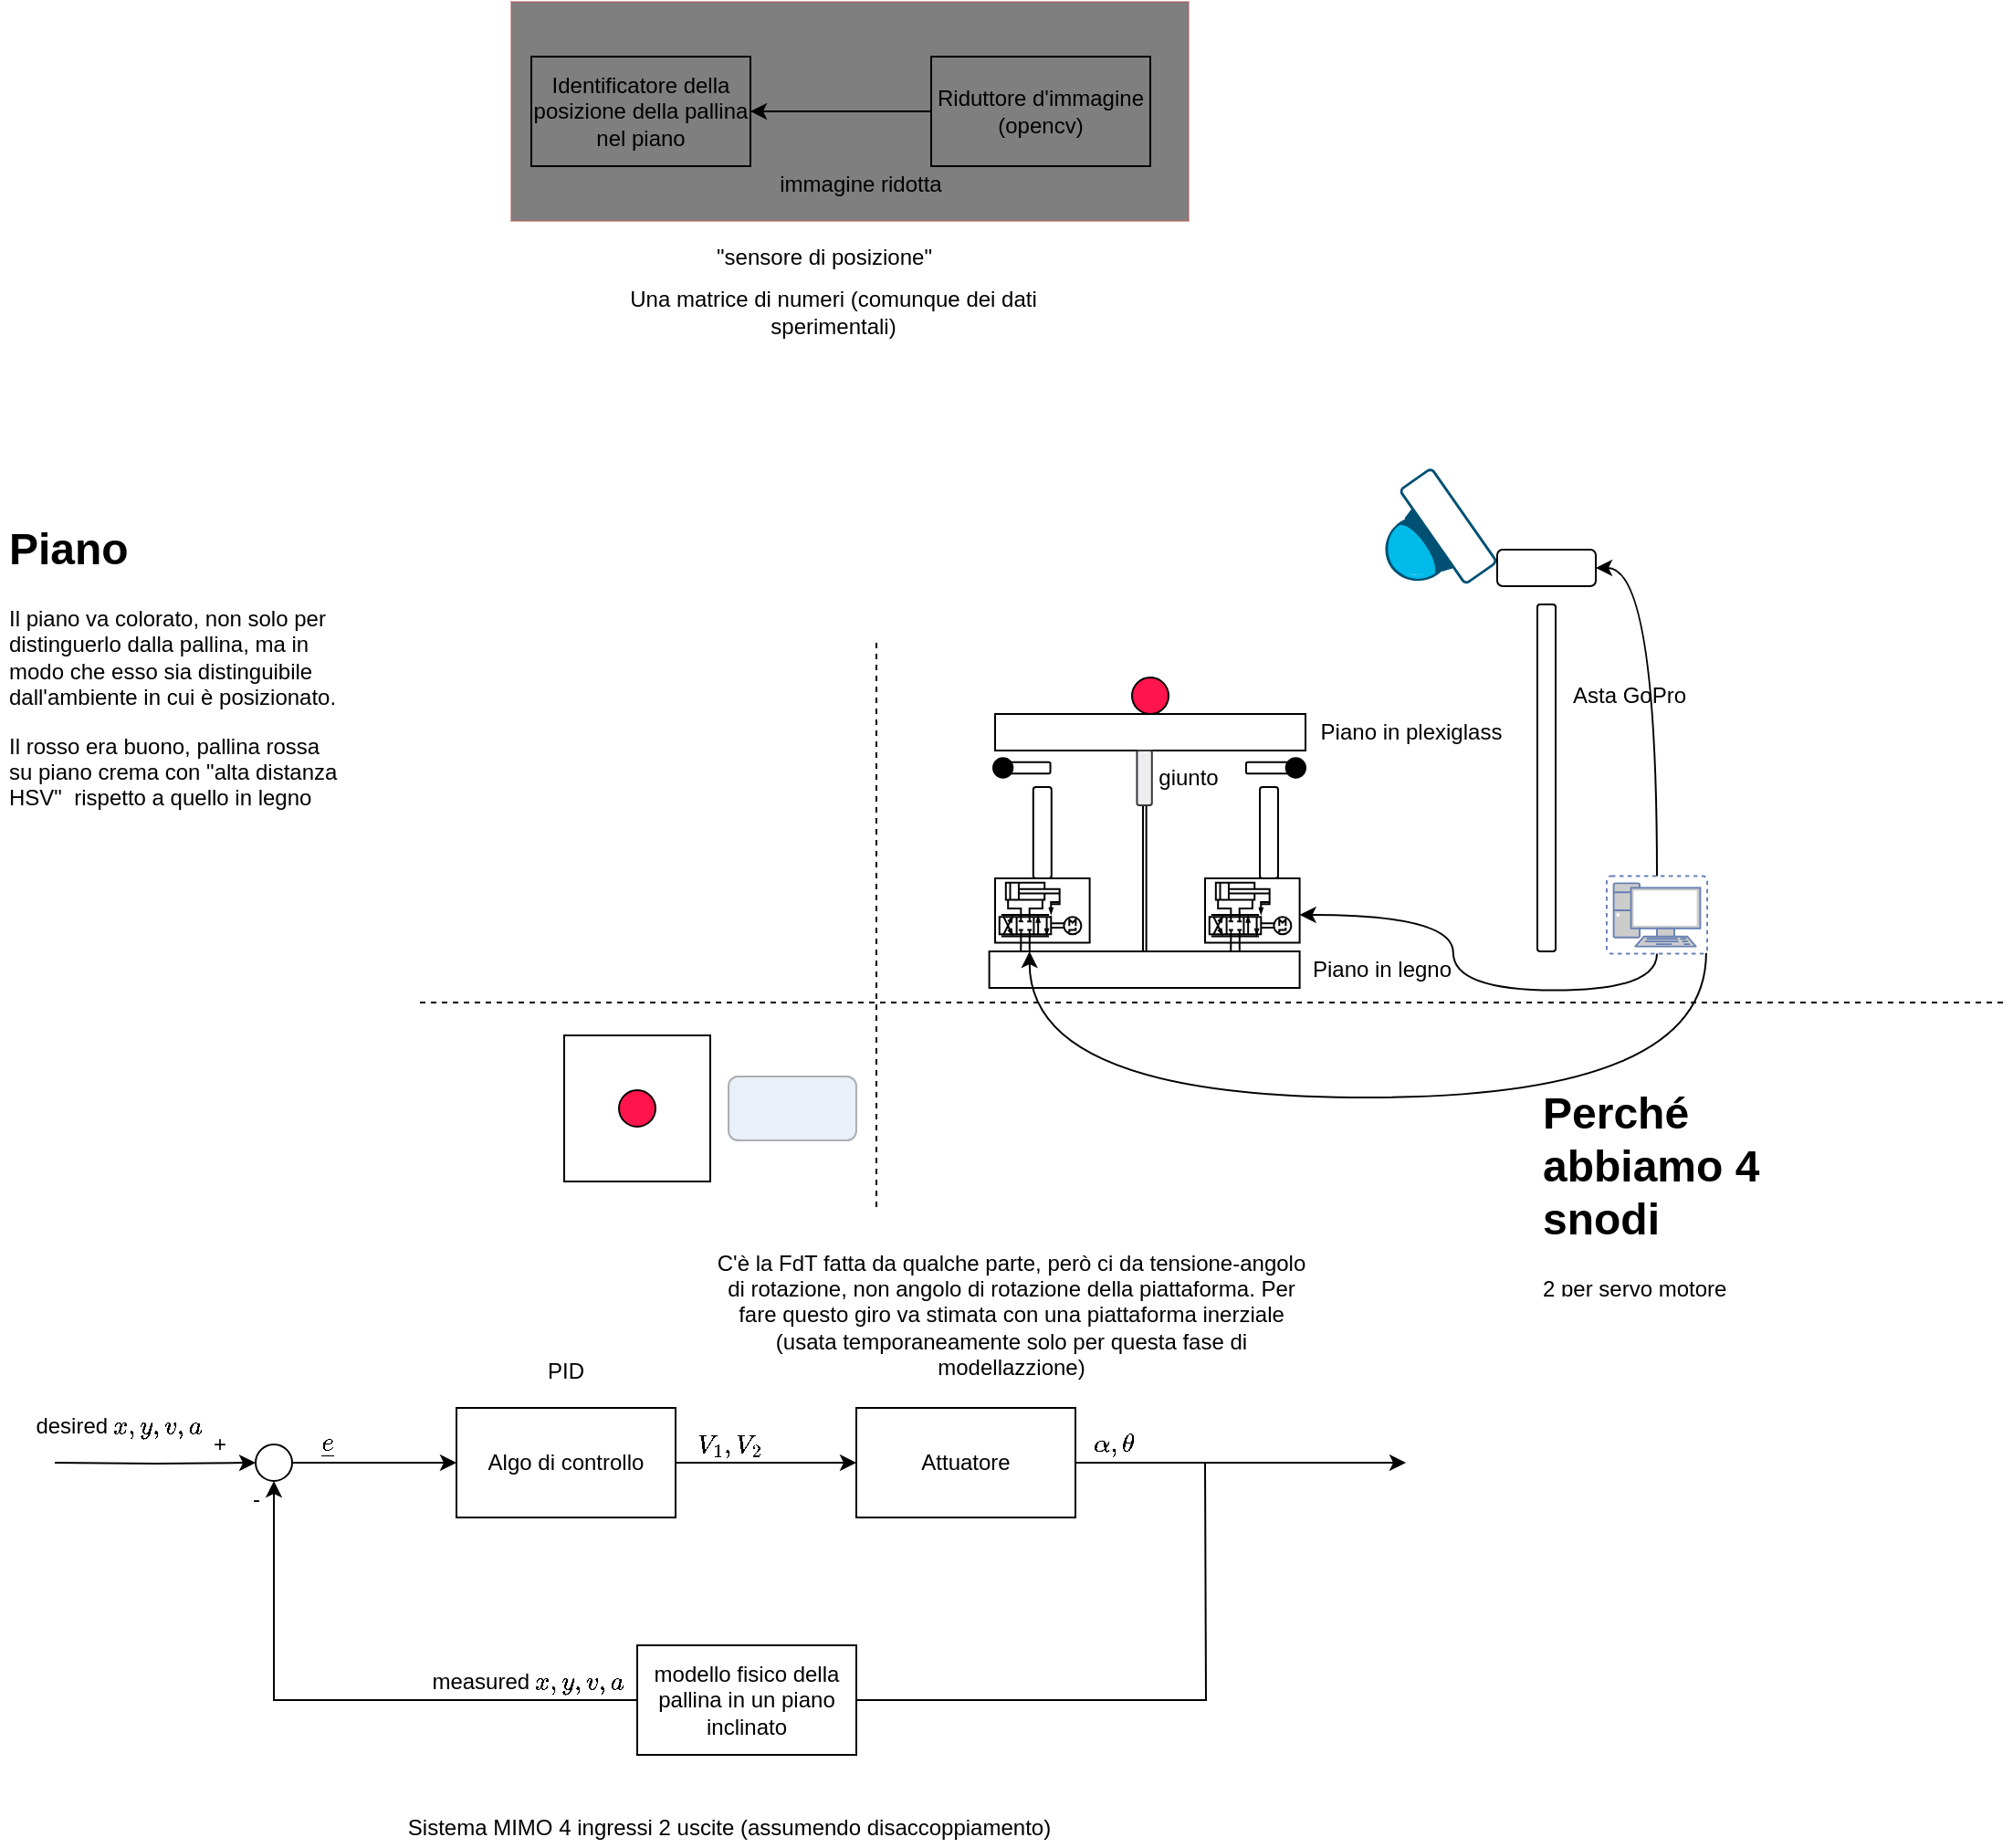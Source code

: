 <mxfile version="13.7.9" type="device"><diagram id="VWKj9M4QIXFLuHKiAuNT" name="Page-1"><mxGraphModel dx="817" dy="1387" grid="1" gridSize="10" guides="1" tooltips="1" connect="1" arrows="1" fold="1" page="1" pageScale="1" pageWidth="1169" pageHeight="827" math="1" shadow="0"><root><mxCell id="0"/><mxCell id="1" parent="0"/><mxCell id="uK61QmEJc4pEJpaCRiMd-18" style="edgeStyle=orthogonalEdgeStyle;rounded=0;orthogonalLoop=1;jettySize=auto;html=1;exitX=1;exitY=0.5;exitDx=0;exitDy=0;startArrow=none;startFill=0;endArrow=classic;endFill=1;" parent="1" source="uK61QmEJc4pEJpaCRiMd-8" target="uK61QmEJc4pEJpaCRiMd-17" edge="1"><mxGeometry relative="1" as="geometry"/></mxCell><mxCell id="uK61QmEJc4pEJpaCRiMd-8" value="Algo di controllo" style="rounded=0;whiteSpace=wrap;html=1;" parent="1" vertex="1"><mxGeometry x="280" y="500" width="120" height="60" as="geometry"/></mxCell><mxCell id="uK61QmEJc4pEJpaCRiMd-16" style="edgeStyle=orthogonalEdgeStyle;rounded=0;orthogonalLoop=1;jettySize=auto;html=1;entryX=0;entryY=0.5;entryDx=0;entryDy=0;startArrow=none;startFill=0;endArrow=classic;endFill=1;" parent="1" source="23gc-CQVRGrUtv1JPawM-7" target="uK61QmEJc4pEJpaCRiMd-8" edge="1"><mxGeometry relative="1" as="geometry"><mxPoint x="60" y="530" as="sourcePoint"/></mxGeometry></mxCell><mxCell id="23gc-CQVRGrUtv1JPawM-4" style="edgeStyle=orthogonalEdgeStyle;rounded=0;orthogonalLoop=1;jettySize=auto;html=1;entryX=0.5;entryY=1;entryDx=0;entryDy=0;exitX=0;exitY=0.5;exitDx=0;exitDy=0;" edge="1" parent="1" source="23gc-CQVRGrUtv1JPawM-21" target="23gc-CQVRGrUtv1JPawM-7"><mxGeometry relative="1" as="geometry"><mxPoint x="180" y="530.0" as="targetPoint"/><mxPoint x="240" y="660" as="sourcePoint"/></mxGeometry></mxCell><mxCell id="uK61QmEJc4pEJpaCRiMd-9" value="Identificatore della posizione della pallina nel piano" style="rounded=0;whiteSpace=wrap;html=1;" parent="1" vertex="1"><mxGeometry x="321" y="-240" width="120" height="60" as="geometry"/></mxCell><mxCell id="23gc-CQVRGrUtv1JPawM-3" style="edgeStyle=orthogonalEdgeStyle;rounded=0;orthogonalLoop=1;jettySize=auto;html=1;exitX=0;exitY=0.5;exitDx=0;exitDy=0;entryX=1;entryY=0.5;entryDx=0;entryDy=0;" edge="1" parent="1" source="uK61QmEJc4pEJpaCRiMd-10" target="uK61QmEJc4pEJpaCRiMd-9"><mxGeometry relative="1" as="geometry"/></mxCell><mxCell id="23gc-CQVRGrUtv1JPawM-15" style="edgeStyle=orthogonalEdgeStyle;rounded=0;orthogonalLoop=1;jettySize=auto;html=1;endArrow=none;endFill=0;exitX=1;exitY=0.5;exitDx=0;exitDy=0;" edge="1" parent="1" source="23gc-CQVRGrUtv1JPawM-21"><mxGeometry relative="1" as="geometry"><mxPoint x="690" y="530" as="targetPoint"/><mxPoint x="660" y="660" as="sourcePoint"/></mxGeometry></mxCell><mxCell id="uK61QmEJc4pEJpaCRiMd-10" value="Riduttore d'immagine&lt;br&gt;(opencv)" style="rounded=0;whiteSpace=wrap;html=1;" parent="1" vertex="1"><mxGeometry x="540" y="-240" width="120" height="60" as="geometry"/></mxCell><mxCell id="uK61QmEJc4pEJpaCRiMd-15" value="immagine ridotta" style="text;html=1;align=center;verticalAlign=middle;resizable=0;points=[];autosize=1;" parent="1" vertex="1"><mxGeometry x="451" y="-180" width="100" height="20" as="geometry"/></mxCell><mxCell id="uK61QmEJc4pEJpaCRiMd-21" style="edgeStyle=orthogonalEdgeStyle;rounded=0;orthogonalLoop=1;jettySize=auto;html=1;exitX=1;exitY=0.5;exitDx=0;exitDy=0;startArrow=none;startFill=0;endArrow=classic;endFill=1;" parent="1" source="uK61QmEJc4pEJpaCRiMd-17" edge="1"><mxGeometry relative="1" as="geometry"><mxPoint x="800" y="530" as="targetPoint"/><Array as="points"><mxPoint x="785" y="530"/></Array></mxGeometry></mxCell><mxCell id="uK61QmEJc4pEJpaCRiMd-17" value="Attuatore" style="rounded=0;whiteSpace=wrap;html=1;" parent="1" vertex="1"><mxGeometry x="499" y="500" width="120" height="60" as="geometry"/></mxCell><mxCell id="uK61QmEJc4pEJpaCRiMd-23" value="" style="whiteSpace=wrap;html=1;aspect=fixed;" parent="1" vertex="1"><mxGeometry x="339" y="296" width="80" height="80" as="geometry"/></mxCell><mxCell id="uK61QmEJc4pEJpaCRiMd-24" value="" style="ellipse;whiteSpace=wrap;html=1;aspect=fixed;fillColor=#FF144B;" parent="1" vertex="1"><mxGeometry x="369" y="326" width="20" height="20" as="geometry"/></mxCell><mxCell id="uK61QmEJc4pEJpaCRiMd-27" value="" style="points=[[0.015,0.015,0],[0.5,0,0],[0.985,0.015,0],[1,0.22,0],[0.985,0.43,0],[0.73,0.85,0],[0.5,1,0],[0.285,0.85,0],[0.015,0.43,0],[0,0.22,0]];verticalLabelPosition=bottom;html=1;verticalAlign=top;aspect=fixed;align=center;pointerEvents=1;shape=mxgraph.cisco19.surveillance_camera;fillColor=#005073;strokeColor=none;rotation=55;" parent="1" vertex="1"><mxGeometry x="780" width="64" height="50" as="geometry"/></mxCell><mxCell id="uK61QmEJc4pEJpaCRiMd-28" value="" style="rounded=0;whiteSpace=wrap;html=1;" parent="1" vertex="1"><mxGeometry x="575" y="120" width="170" height="20" as="geometry"/></mxCell><mxCell id="uK61QmEJc4pEJpaCRiMd-29" value="" style="ellipse;whiteSpace=wrap;html=1;aspect=fixed;fillColor=#FF144B;" parent="1" vertex="1"><mxGeometry x="650" y="100" width="20" height="20" as="geometry"/></mxCell><mxCell id="uK61QmEJc4pEJpaCRiMd-30" value="" style="endArrow=none;dashed=1;html=1;" parent="1" edge="1"><mxGeometry width="50" height="50" relative="1" as="geometry"><mxPoint x="510" y="390" as="sourcePoint"/><mxPoint x="510" y="80" as="targetPoint"/></mxGeometry></mxCell><mxCell id="uK61QmEJc4pEJpaCRiMd-31" value="" style="endArrow=none;dashed=1;html=1;" parent="1" edge="1"><mxGeometry width="50" height="50" relative="1" as="geometry"><mxPoint x="260" y="278" as="sourcePoint"/><mxPoint x="1130" y="278" as="targetPoint"/></mxGeometry></mxCell><mxCell id="uK61QmEJc4pEJpaCRiMd-33" value="" style="rounded=1;whiteSpace=wrap;html=1;strokeColor=#666666;fontColor=#333333;fillColor=#D4E1F5;opacity=50;" parent="1" vertex="1"><mxGeometry x="429" y="318.5" width="70" height="35" as="geometry"/></mxCell><mxCell id="uK61QmEJc4pEJpaCRiMd-35" value="&lt;h1&gt;Piano&lt;/h1&gt;&lt;p&gt;Il piano va colorato, non solo per distinguerlo dalla pallina, ma in modo che esso sia distinguibile dall'ambiente in cui è posizionato.&lt;/p&gt;&lt;p&gt;Il rosso era buono, pallina rossa su piano crema con &quot;alta distanza HSV&quot;&amp;nbsp; rispetto a quello in legno&lt;/p&gt;" style="text;html=1;strokeColor=none;fillColor=none;spacing=5;spacingTop=-20;whiteSpace=wrap;overflow=hidden;rounded=0;" parent="1" vertex="1"><mxGeometry x="30" y="10" width="190" height="225" as="geometry"/></mxCell><mxCell id="uK61QmEJc4pEJpaCRiMd-40" value="" style="verticalLabelPosition=bottom;aspect=fixed;html=1;verticalAlign=top;strokeColor=#000000;fillColor=#000000;align=center;outlineConnect=0;shape=mxgraph.fluid_power.x10810;points=[[0.272,1,0],[0.364,1,0]];" parent="1" vertex="1"><mxGeometry x="690" y="210" width="51.81" height="40" as="geometry"/></mxCell><mxCell id="uK61QmEJc4pEJpaCRiMd-41" value="" style="verticalLabelPosition=bottom;aspect=fixed;html=1;verticalAlign=top;strokeColor=#000000;align=center;outlineConnect=0;shape=mxgraph.fluid_power.x10810;points=[[0.272,1,0],[0.364,1,0]];fillColor=#000000;" parent="1" vertex="1"><mxGeometry x="575" y="210" width="51.81" height="40" as="geometry"/></mxCell><mxCell id="uK61QmEJc4pEJpaCRiMd-42" value="" style="rounded=1;whiteSpace=wrap;html=1;fillColor=none;" parent="1" vertex="1"><mxGeometry x="850" y="30" width="54" height="20" as="geometry"/></mxCell><mxCell id="uK61QmEJc4pEJpaCRiMd-44" value="giunto" style="text;html=1;strokeColor=none;fillColor=none;align=center;verticalAlign=middle;whiteSpace=wrap;rounded=0;" parent="1" vertex="1"><mxGeometry x="660.9" y="145" width="40" height="20" as="geometry"/></mxCell><mxCell id="uK61QmEJc4pEJpaCRiMd-45" value="Piano in legno" style="text;html=1;strokeColor=none;fillColor=none;align=center;verticalAlign=middle;whiteSpace=wrap;rounded=0;" parent="1" vertex="1"><mxGeometry x="741.81" y="250" width="90" height="20" as="geometry"/></mxCell><mxCell id="uK61QmEJc4pEJpaCRiMd-46" value="Piano in plexiglass" style="text;html=1;strokeColor=none;fillColor=none;align=center;verticalAlign=middle;whiteSpace=wrap;rounded=0;" parent="1" vertex="1"><mxGeometry x="748" y="120" width="110" height="20" as="geometry"/></mxCell><mxCell id="uK61QmEJc4pEJpaCRiMd-47" value="" style="rounded=1;whiteSpace=wrap;html=1;fillColor=none;" parent="1" vertex="1"><mxGeometry x="872" y="60" width="10" height="190" as="geometry"/></mxCell><mxCell id="uK61QmEJc4pEJpaCRiMd-51" value="" style="rounded=1;whiteSpace=wrap;html=1;strokeColor=#000000;fillColor=none;" parent="1" vertex="1"><mxGeometry x="595.9" y="160" width="10" height="50" as="geometry"/></mxCell><mxCell id="uK61QmEJc4pEJpaCRiMd-53" value="" style="rounded=0;whiteSpace=wrap;html=1;" parent="1" vertex="1"><mxGeometry x="571.81" y="250" width="170" height="20" as="geometry"/></mxCell><mxCell id="uK61QmEJc4pEJpaCRiMd-56" value="" style="rounded=1;whiteSpace=wrap;html=1;strokeColor=#000000;fillColor=none;" parent="1" vertex="1"><mxGeometry x="656" y="170" width="1.81" height="80" as="geometry"/></mxCell><mxCell id="uK61QmEJc4pEJpaCRiMd-57" value="" style="rounded=1;whiteSpace=wrap;html=1;strokeColor=#36393d;fillColor=#eeeeee;" parent="1" vertex="1"><mxGeometry x="652.71" y="140" width="8.19" height="30" as="geometry"/></mxCell><mxCell id="uK61QmEJc4pEJpaCRiMd-62" style="edgeStyle=orthogonalEdgeStyle;orthogonalLoop=1;jettySize=auto;html=1;exitX=0.5;exitY=0;exitDx=0;exitDy=0;exitPerimeter=0;entryX=1;entryY=0.5;entryDx=0;entryDy=0;startArrow=none;startFill=0;endArrow=classic;endFill=1;curved=1;" parent="1" source="uK61QmEJc4pEJpaCRiMd-61" target="uK61QmEJc4pEJpaCRiMd-42" edge="1"><mxGeometry relative="1" as="geometry"/></mxCell><mxCell id="uK61QmEJc4pEJpaCRiMd-63" style="edgeStyle=orthogonalEdgeStyle;curved=1;orthogonalLoop=1;jettySize=auto;html=1;exitX=0.5;exitY=1;exitDx=0;exitDy=0;exitPerimeter=0;startArrow=none;startFill=0;endArrow=classic;endFill=1;" parent="1" source="uK61QmEJc4pEJpaCRiMd-61" target="uK61QmEJc4pEJpaCRiMd-40" edge="1"><mxGeometry relative="1" as="geometry"/></mxCell><mxCell id="uK61QmEJc4pEJpaCRiMd-64" style="edgeStyle=orthogonalEdgeStyle;curved=1;orthogonalLoop=1;jettySize=auto;html=1;exitX=0.99;exitY=0.99;exitDx=0;exitDy=0;exitPerimeter=0;entryX=0.364;entryY=1;entryDx=0;entryDy=0;entryPerimeter=0;startArrow=none;startFill=0;endArrow=classic;endFill=1;" parent="1" source="uK61QmEJc4pEJpaCRiMd-61" target="uK61QmEJc4pEJpaCRiMd-41" edge="1"><mxGeometry relative="1" as="geometry"><Array as="points"><mxPoint x="964" y="330"/><mxPoint x="594" y="330"/></Array></mxGeometry></mxCell><mxCell id="uK61QmEJc4pEJpaCRiMd-61" value="" style="fontColor=#0066CC;verticalAlign=top;verticalLabelPosition=bottom;labelPosition=center;align=center;html=1;outlineConnect=0;fillColor=#CCCCCC;strokeColor=#6881B3;gradientColor=none;gradientDirection=north;strokeWidth=2;shape=mxgraph.networks.virtual_pc;" parent="1" vertex="1"><mxGeometry x="910" y="208.75" width="55" height="42.5" as="geometry"/></mxCell><mxCell id="uK61QmEJc4pEJpaCRiMd-65" value="&lt;h1&gt;Perché abbiamo 4 snodi&lt;/h1&gt;&lt;p&gt;2 per servo motore&lt;/p&gt;" style="text;html=1;strokeColor=none;fillColor=none;spacing=5;spacingTop=-20;whiteSpace=wrap;overflow=hidden;rounded=0;" parent="1" vertex="1"><mxGeometry x="870" y="318.5" width="190" height="120" as="geometry"/></mxCell><mxCell id="uK61QmEJc4pEJpaCRiMd-66" value="" style="rounded=1;whiteSpace=wrap;html=1;strokeColor=#000000;fillColor=none;rotation=-90;" parent="1" vertex="1"><mxGeometry x="589.65" y="137" width="6.25" height="25" as="geometry"/></mxCell><mxCell id="uK61QmEJc4pEJpaCRiMd-67" value="" style="ellipse;whiteSpace=wrap;html=1;aspect=fixed;fillColor=#000000;" parent="1" vertex="1"><mxGeometry x="574" y="144.18" width="10.65" height="10.65" as="geometry"/></mxCell><mxCell id="uK61QmEJc4pEJpaCRiMd-69" value="" style="rounded=1;whiteSpace=wrap;html=1;strokeColor=#000000;fillColor=none;flipV=0;flipH=1;" parent="1" vertex="1"><mxGeometry x="720" y="160" width="10" height="50" as="geometry"/></mxCell><mxCell id="uK61QmEJc4pEJpaCRiMd-70" value="" style="rounded=1;whiteSpace=wrap;html=1;strokeColor=#000000;fillColor=none;rotation=-90;flipV=0;flipH=1;" parent="1" vertex="1"><mxGeometry x="721.88" y="137.01" width="6.25" height="25" as="geometry"/></mxCell><mxCell id="uK61QmEJc4pEJpaCRiMd-71" value="" style="ellipse;whiteSpace=wrap;html=1;aspect=fixed;fillColor=#000000;flipV=0;flipH=1;" parent="1" vertex="1"><mxGeometry x="734.35" y="144.17" width="10.65" height="10.65" as="geometry"/></mxCell><mxCell id="uK61QmEJc4pEJpaCRiMd-72" value="Asta GoPro" style="text;html=1;align=center;verticalAlign=middle;resizable=0;points=[];autosize=1;" parent="1" vertex="1"><mxGeometry x="882" y="100" width="80" height="20" as="geometry"/></mxCell><mxCell id="23gc-CQVRGrUtv1JPawM-5" value="desired \(x,y,v,a\)" style="text;html=1;align=center;verticalAlign=middle;resizable=0;points=[];autosize=1;" vertex="1" parent="1"><mxGeometry x="40" y="500" width="110" height="20" as="geometry"/></mxCell><mxCell id="23gc-CQVRGrUtv1JPawM-6" value="measured \(x,y,v,a\)" style="text;html=1;align=center;verticalAlign=middle;resizable=0;points=[];autosize=1;" vertex="1" parent="1"><mxGeometry x="259" y="640" width="120" height="20" as="geometry"/></mxCell><mxCell id="23gc-CQVRGrUtv1JPawM-7" value="" style="ellipse;whiteSpace=wrap;html=1;aspect=fixed;" vertex="1" parent="1"><mxGeometry x="170" y="520" width="20" height="20" as="geometry"/></mxCell><mxCell id="23gc-CQVRGrUtv1JPawM-8" style="edgeStyle=orthogonalEdgeStyle;rounded=0;orthogonalLoop=1;jettySize=auto;html=1;entryX=0;entryY=0.5;entryDx=0;entryDy=0;startArrow=none;startFill=0;endArrow=classic;endFill=1;" edge="1" parent="1" target="23gc-CQVRGrUtv1JPawM-7"><mxGeometry relative="1" as="geometry"><mxPoint x="60" y="530.0" as="sourcePoint"/><mxPoint x="280" y="530.0" as="targetPoint"/></mxGeometry></mxCell><mxCell id="23gc-CQVRGrUtv1JPawM-10" value="-" style="text;html=1;align=center;verticalAlign=middle;resizable=0;points=[];autosize=1;" vertex="1" parent="1"><mxGeometry x="160" y="540" width="20" height="20" as="geometry"/></mxCell><mxCell id="23gc-CQVRGrUtv1JPawM-11" value="+" style="text;html=1;align=center;verticalAlign=middle;resizable=0;points=[];autosize=1;" vertex="1" parent="1"><mxGeometry x="140" y="510" width="20" height="20" as="geometry"/></mxCell><mxCell id="23gc-CQVRGrUtv1JPawM-12" value="\(\alpha,\theta\)" style="text;html=1;align=center;verticalAlign=middle;resizable=0;points=[];autosize=1;" vertex="1" parent="1"><mxGeometry x="590" y="510" width="100" height="20" as="geometry"/></mxCell><mxCell id="23gc-CQVRGrUtv1JPawM-14" value="\(\underline{e}\)" style="text;html=1;strokeColor=none;fillColor=none;align=center;verticalAlign=middle;whiteSpace=wrap;rounded=0;" vertex="1" parent="1"><mxGeometry x="190" y="510" width="40" height="20" as="geometry"/></mxCell><mxCell id="23gc-CQVRGrUtv1JPawM-16" value="" style="rounded=0;whiteSpace=wrap;html=1;strokeColor=#b85450;opacity=50;fillColor=#000000;" vertex="1" parent="1"><mxGeometry x="310" y="-270" width="371" height="120" as="geometry"/></mxCell><mxCell id="23gc-CQVRGrUtv1JPawM-17" value="&quot;sensore di posizione&quot;" style="text;html=1;align=center;verticalAlign=middle;resizable=0;points=[];autosize=1;" vertex="1" parent="1"><mxGeometry x="416" y="-140" width="130" height="20" as="geometry"/></mxCell><mxCell id="23gc-CQVRGrUtv1JPawM-18" value="PID" style="text;html=1;strokeColor=none;fillColor=none;align=center;verticalAlign=middle;whiteSpace=wrap;rounded=0;opacity=50;" vertex="1" parent="1"><mxGeometry x="320" y="470" width="40" height="20" as="geometry"/></mxCell><mxCell id="23gc-CQVRGrUtv1JPawM-19" value="Una matrice di numeri (comunque dei dati sperimentali)" style="text;html=1;strokeColor=none;fillColor=none;align=center;verticalAlign=middle;whiteSpace=wrap;rounded=0;opacity=50;" vertex="1" parent="1"><mxGeometry x="371" y="-110" width="231" height="20" as="geometry"/></mxCell><mxCell id="23gc-CQVRGrUtv1JPawM-20" value="C'è la FdT fatta da qualche parte, però ci da tensione-angolo di rotazione, non angolo di rotazione della piattaforma. Per fare questo giro va stimata con una piattaforma inerziale (usata temporaneamente solo per questa fase di modellazzione)" style="text;html=1;strokeColor=none;fillColor=none;align=center;verticalAlign=middle;whiteSpace=wrap;rounded=0;opacity=50;" vertex="1" parent="1"><mxGeometry x="417" y="438.5" width="334.45" height="20" as="geometry"/></mxCell><mxCell id="23gc-CQVRGrUtv1JPawM-21" value="modello fisico della pallina in un piano inclinato" style="rounded=0;whiteSpace=wrap;html=1;" vertex="1" parent="1"><mxGeometry x="379" y="630" width="120" height="60" as="geometry"/></mxCell><mxCell id="23gc-CQVRGrUtv1JPawM-30" value="Sistema MIMO 4 ingressi 2 uscite (assumendo disaccoppiamento)" style="text;html=1;align=center;verticalAlign=middle;resizable=0;points=[];autosize=1;" vertex="1" parent="1"><mxGeometry x="244" y="720" width="370" height="20" as="geometry"/></mxCell><mxCell id="23gc-CQVRGrUtv1JPawM-31" value="\(V_1,V_2\)" style="text;html=1;align=center;verticalAlign=middle;resizable=0;points=[];autosize=1;" vertex="1" parent="1"><mxGeometry x="389" y="510" width="80" height="20" as="geometry"/></mxCell></root></mxGraphModel></diagram></mxfile>